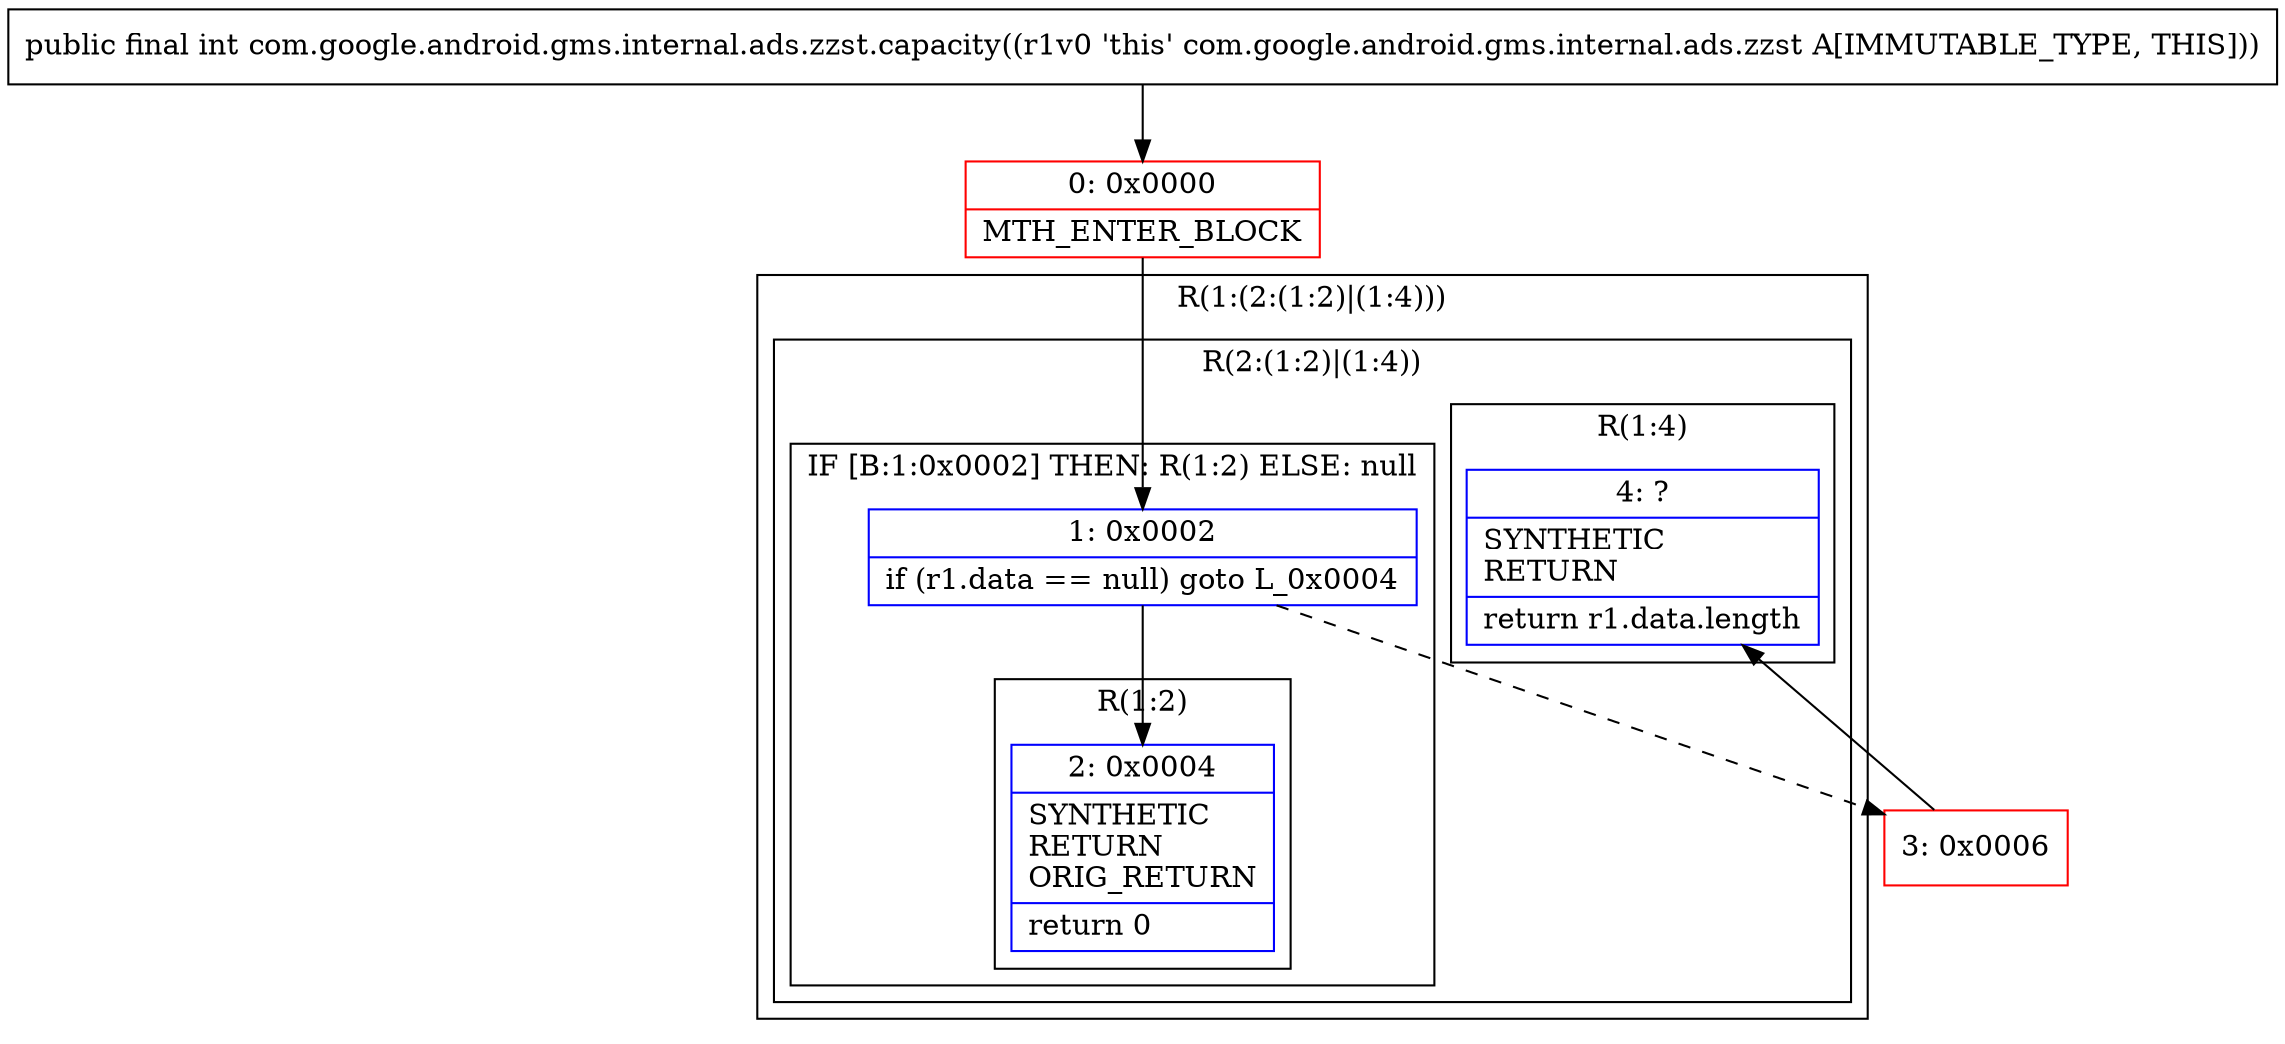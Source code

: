 digraph "CFG forcom.google.android.gms.internal.ads.zzst.capacity()I" {
subgraph cluster_Region_951141523 {
label = "R(1:(2:(1:2)|(1:4)))";
node [shape=record,color=blue];
subgraph cluster_Region_2051574618 {
label = "R(2:(1:2)|(1:4))";
node [shape=record,color=blue];
subgraph cluster_IfRegion_794227665 {
label = "IF [B:1:0x0002] THEN: R(1:2) ELSE: null";
node [shape=record,color=blue];
Node_1 [shape=record,label="{1\:\ 0x0002|if (r1.data == null) goto L_0x0004\l}"];
subgraph cluster_Region_2130189286 {
label = "R(1:2)";
node [shape=record,color=blue];
Node_2 [shape=record,label="{2\:\ 0x0004|SYNTHETIC\lRETURN\lORIG_RETURN\l|return 0\l}"];
}
}
subgraph cluster_Region_1281318262 {
label = "R(1:4)";
node [shape=record,color=blue];
Node_4 [shape=record,label="{4\:\ ?|SYNTHETIC\lRETURN\l|return r1.data.length\l}"];
}
}
}
Node_0 [shape=record,color=red,label="{0\:\ 0x0000|MTH_ENTER_BLOCK\l}"];
Node_3 [shape=record,color=red,label="{3\:\ 0x0006}"];
MethodNode[shape=record,label="{public final int com.google.android.gms.internal.ads.zzst.capacity((r1v0 'this' com.google.android.gms.internal.ads.zzst A[IMMUTABLE_TYPE, THIS])) }"];
MethodNode -> Node_0;
Node_1 -> Node_2;
Node_1 -> Node_3[style=dashed];
Node_0 -> Node_1;
Node_3 -> Node_4;
}

